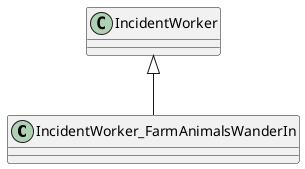@startuml
class IncidentWorker_FarmAnimalsWanderIn {
}
IncidentWorker <|-- IncidentWorker_FarmAnimalsWanderIn
@enduml
